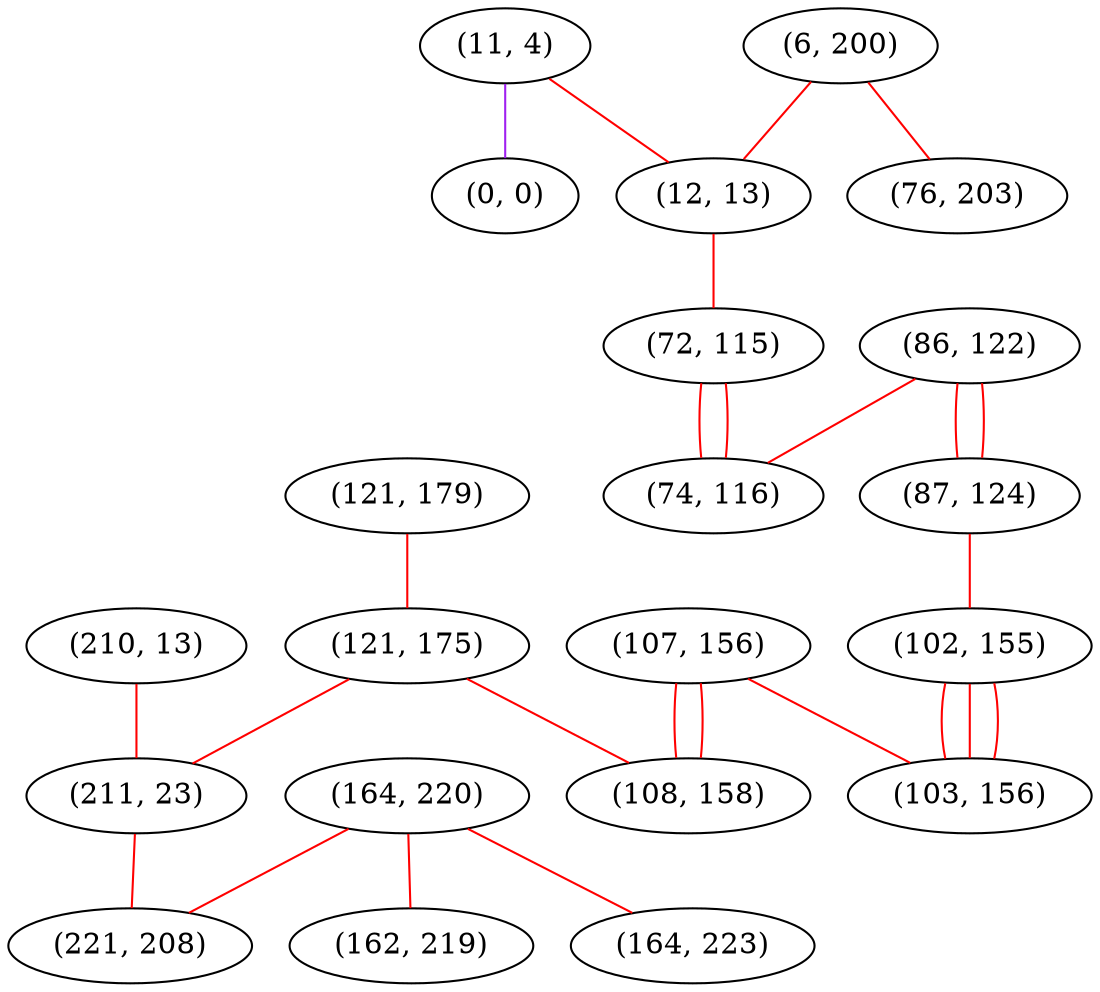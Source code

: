 graph "" {
"(210, 13)";
"(121, 179)";
"(11, 4)";
"(6, 200)";
"(12, 13)";
"(86, 122)";
"(107, 156)";
"(0, 0)";
"(87, 124)";
"(72, 115)";
"(164, 220)";
"(74, 116)";
"(76, 203)";
"(121, 175)";
"(102, 155)";
"(211, 23)";
"(164, 223)";
"(162, 219)";
"(103, 156)";
"(221, 208)";
"(108, 158)";
"(210, 13)" -- "(211, 23)"  [color=red, key=0, weight=1];
"(121, 179)" -- "(121, 175)"  [color=red, key=0, weight=1];
"(11, 4)" -- "(12, 13)"  [color=red, key=0, weight=1];
"(11, 4)" -- "(0, 0)"  [color=purple, key=0, weight=4];
"(6, 200)" -- "(12, 13)"  [color=red, key=0, weight=1];
"(6, 200)" -- "(76, 203)"  [color=red, key=0, weight=1];
"(12, 13)" -- "(72, 115)"  [color=red, key=0, weight=1];
"(86, 122)" -- "(87, 124)"  [color=red, key=0, weight=1];
"(86, 122)" -- "(87, 124)"  [color=red, key=1, weight=1];
"(86, 122)" -- "(74, 116)"  [color=red, key=0, weight=1];
"(107, 156)" -- "(103, 156)"  [color=red, key=0, weight=1];
"(107, 156)" -- "(108, 158)"  [color=red, key=0, weight=1];
"(107, 156)" -- "(108, 158)"  [color=red, key=1, weight=1];
"(87, 124)" -- "(102, 155)"  [color=red, key=0, weight=1];
"(72, 115)" -- "(74, 116)"  [color=red, key=0, weight=1];
"(72, 115)" -- "(74, 116)"  [color=red, key=1, weight=1];
"(164, 220)" -- "(164, 223)"  [color=red, key=0, weight=1];
"(164, 220)" -- "(162, 219)"  [color=red, key=0, weight=1];
"(164, 220)" -- "(221, 208)"  [color=red, key=0, weight=1];
"(121, 175)" -- "(211, 23)"  [color=red, key=0, weight=1];
"(121, 175)" -- "(108, 158)"  [color=red, key=0, weight=1];
"(102, 155)" -- "(103, 156)"  [color=red, key=0, weight=1];
"(102, 155)" -- "(103, 156)"  [color=red, key=1, weight=1];
"(102, 155)" -- "(103, 156)"  [color=red, key=2, weight=1];
"(211, 23)" -- "(221, 208)"  [color=red, key=0, weight=1];
}
